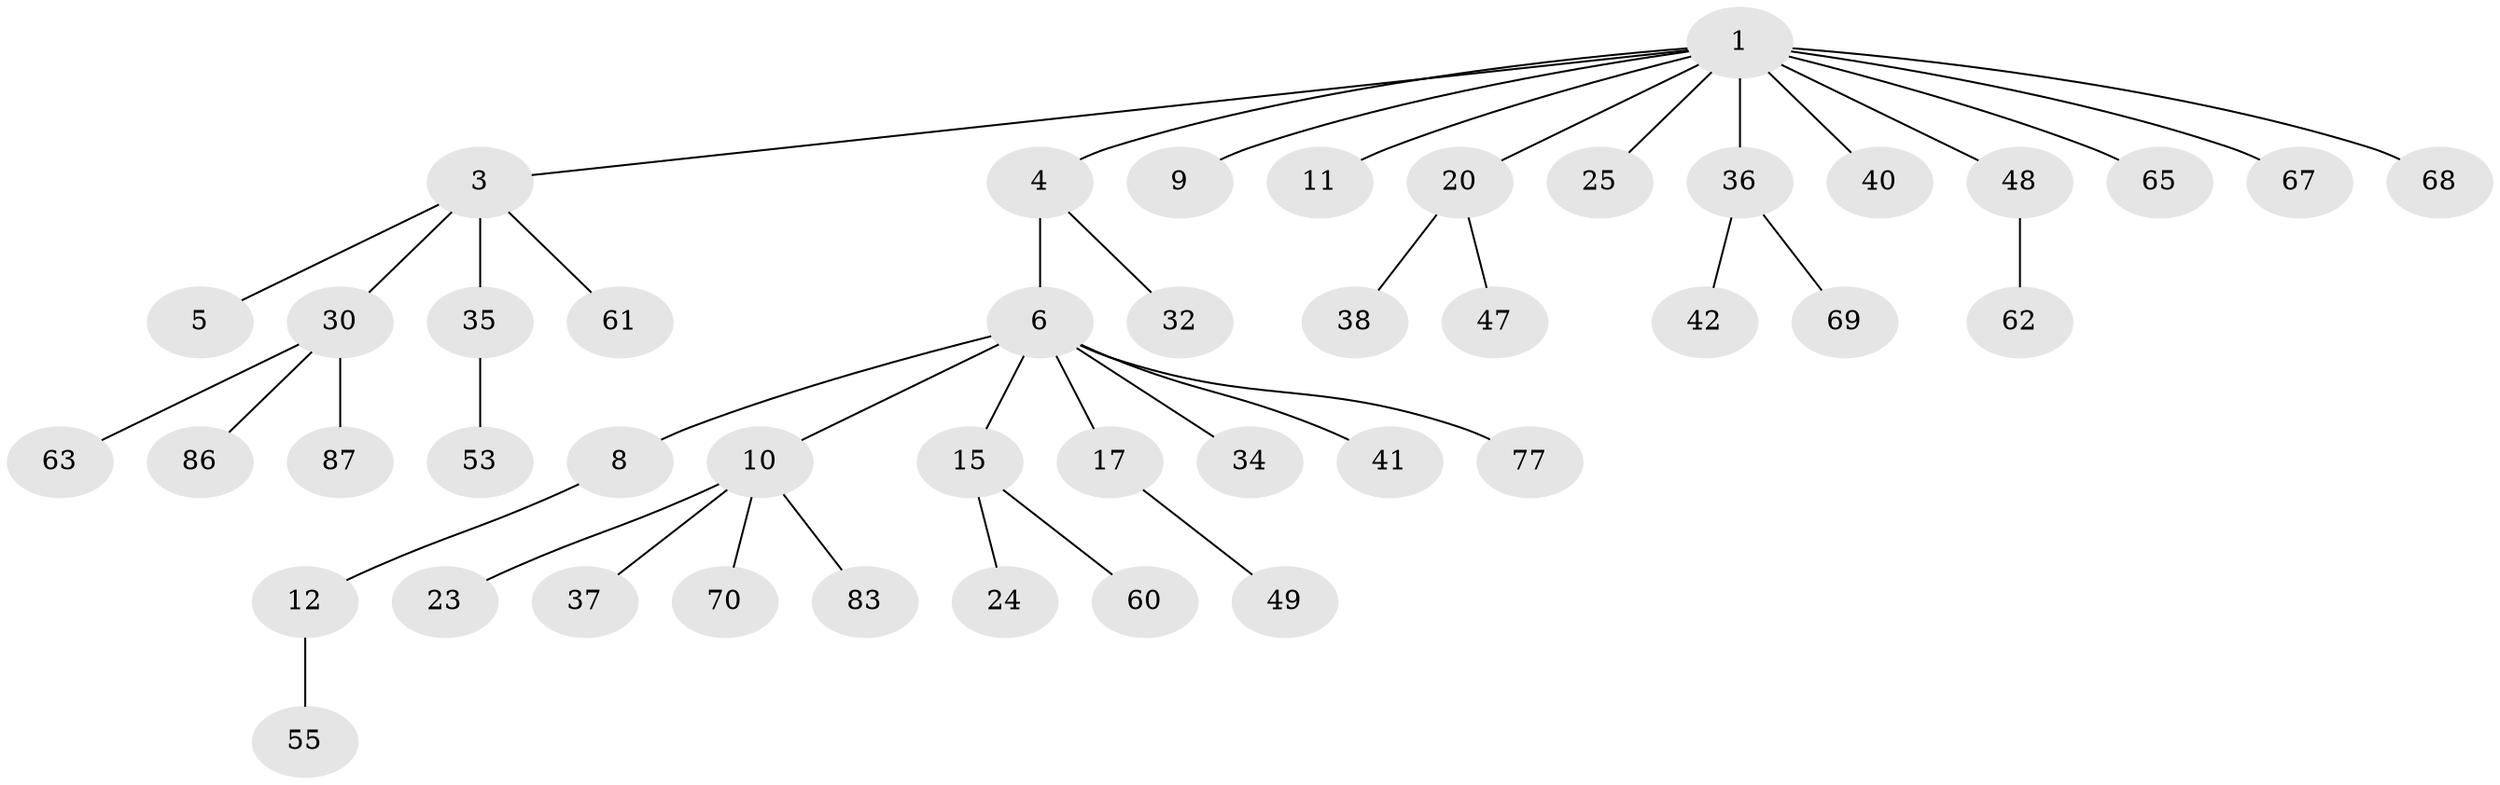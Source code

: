 // original degree distribution, {11: 0.02247191011235955, 4: 0.0449438202247191, 15: 0.011235955056179775, 3: 0.11235955056179775, 2: 0.21348314606741572, 1: 0.5842696629213483, 5: 0.011235955056179775}
// Generated by graph-tools (version 1.1) at 2025/14/03/09/25 04:14:36]
// undirected, 44 vertices, 43 edges
graph export_dot {
graph [start="1"]
  node [color=gray90,style=filled];
  1 [super="+2"];
  3 [super="+14+19+7+26+44+59+51+57+66+43+31"];
  4 [super="+28"];
  5 [super="+79+22"];
  6 [super="+29+21+13"];
  8;
  9;
  10;
  11 [super="+18"];
  12;
  15 [super="+46+16"];
  17;
  20 [super="+27"];
  23 [super="+80"];
  24 [super="+58"];
  25 [super="+81+64"];
  30;
  32;
  34;
  35;
  36;
  37;
  38 [super="+56"];
  40;
  41;
  42;
  47;
  48 [super="+54"];
  49;
  53;
  55;
  60;
  61;
  62;
  63;
  65 [super="+74"];
  67 [super="+72"];
  68;
  69;
  70;
  77;
  83;
  86;
  87;
  1 -- 4;
  1 -- 9;
  1 -- 11;
  1 -- 25;
  1 -- 36;
  1 -- 48;
  1 -- 65;
  1 -- 67 [weight=2];
  1 -- 68;
  1 -- 40;
  1 -- 3;
  1 -- 20;
  3 -- 5;
  3 -- 35;
  3 -- 61;
  3 -- 30;
  4 -- 6;
  4 -- 32;
  6 -- 8;
  6 -- 10;
  6 -- 15;
  6 -- 17;
  6 -- 34;
  6 -- 41;
  6 -- 77;
  8 -- 12;
  10 -- 23;
  10 -- 37;
  10 -- 70;
  10 -- 83;
  12 -- 55;
  15 -- 24;
  15 -- 60;
  17 -- 49;
  20 -- 38;
  20 -- 47;
  30 -- 63;
  30 -- 86;
  30 -- 87;
  35 -- 53;
  36 -- 42;
  36 -- 69;
  48 -- 62;
}
